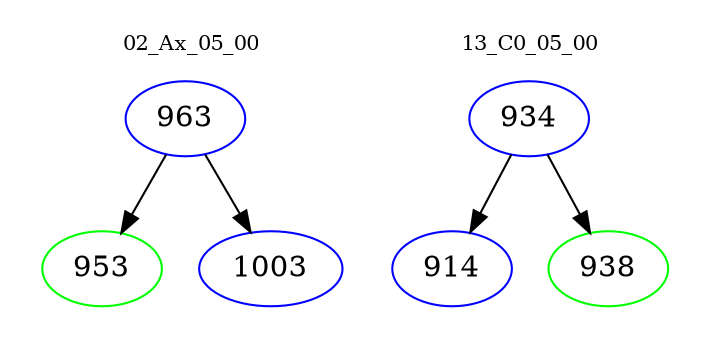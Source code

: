 digraph{
subgraph cluster_0 {
color = white
label = "02_Ax_05_00";
fontsize=10;
T0_963 [label="963", color="blue"]
T0_963 -> T0_953 [color="black"]
T0_953 [label="953", color="green"]
T0_963 -> T0_1003 [color="black"]
T0_1003 [label="1003", color="blue"]
}
subgraph cluster_1 {
color = white
label = "13_C0_05_00";
fontsize=10;
T1_934 [label="934", color="blue"]
T1_934 -> T1_914 [color="black"]
T1_914 [label="914", color="blue"]
T1_934 -> T1_938 [color="black"]
T1_938 [label="938", color="green"]
}
}
